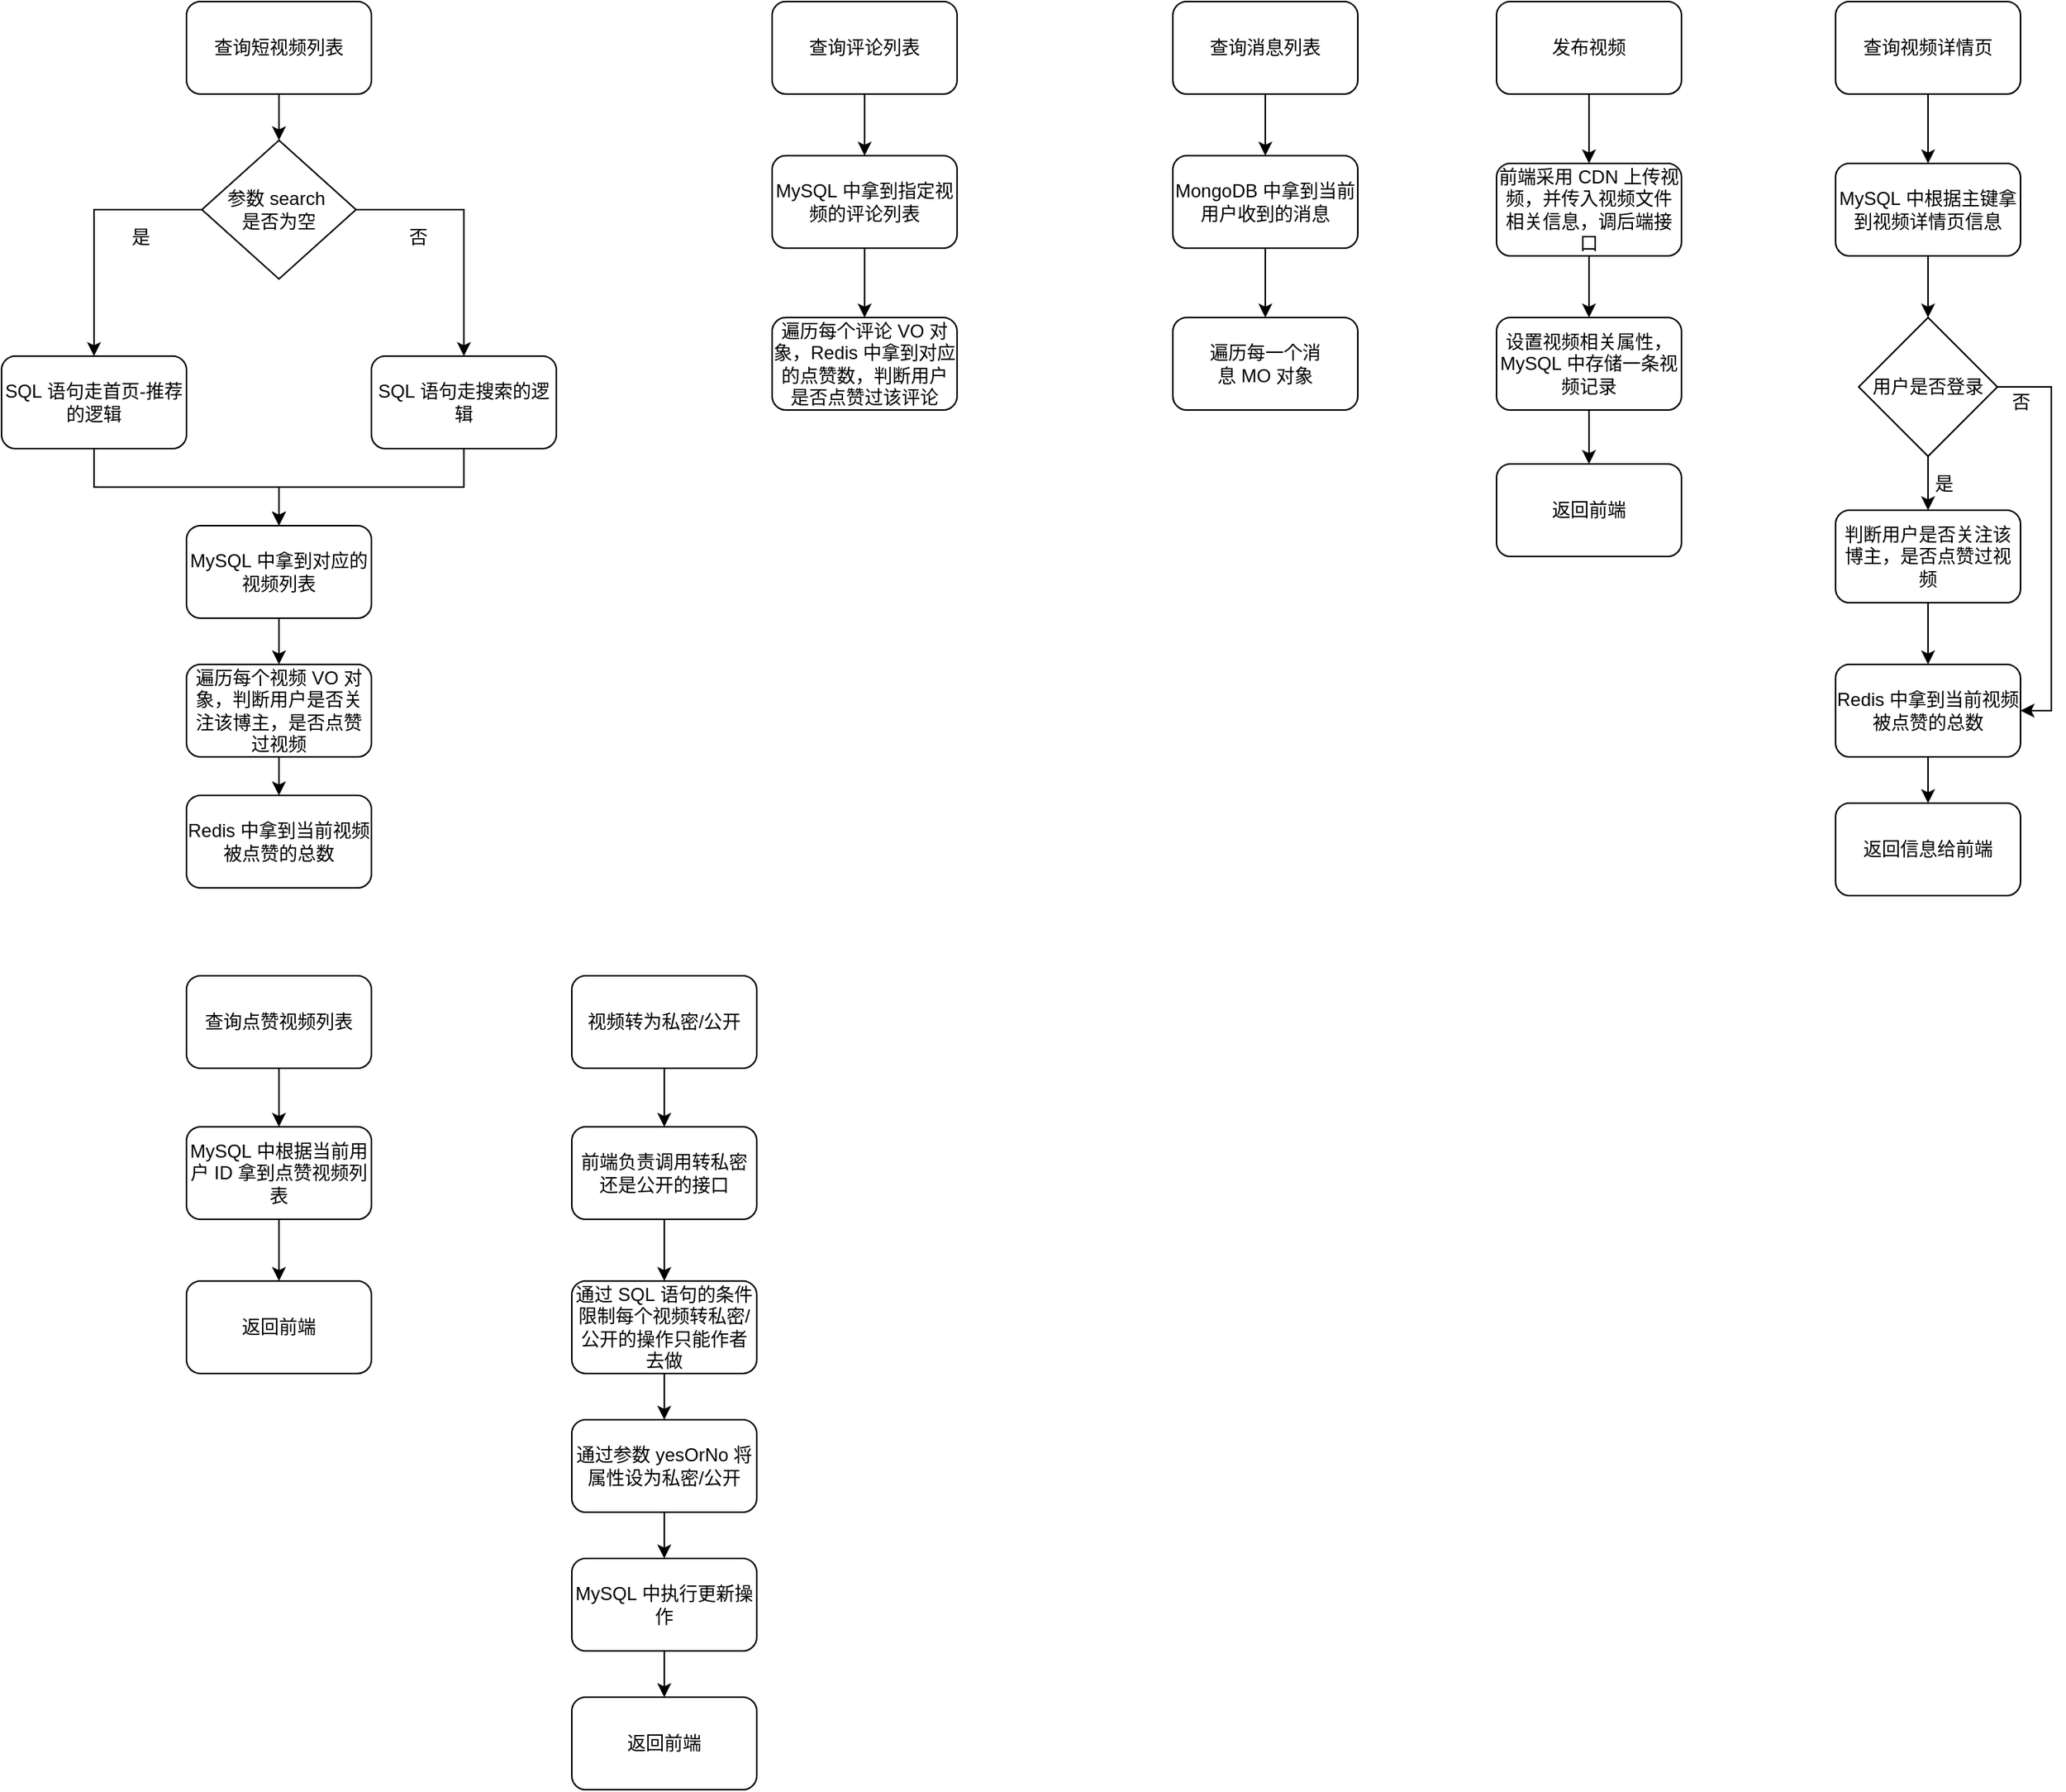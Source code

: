 <mxfile version="21.3.4" type="github">
  <diagram name="第 1 页" id="WXZ5FxBREvDLbD_KLT6q">
    <mxGraphModel dx="880" dy="452" grid="1" gridSize="10" guides="1" tooltips="1" connect="1" arrows="1" fold="1" page="1" pageScale="1" pageWidth="827" pageHeight="1169" math="0" shadow="0">
      <root>
        <mxCell id="0" />
        <mxCell id="1" parent="0" />
        <mxCell id="ibF3AnjWmkHCkzIqTZFg-5" value="" style="edgeStyle=orthogonalEdgeStyle;rounded=0;orthogonalLoop=1;jettySize=auto;html=1;" parent="1" source="ibF3AnjWmkHCkzIqTZFg-1" target="ibF3AnjWmkHCkzIqTZFg-4" edge="1">
          <mxGeometry relative="1" as="geometry" />
        </mxCell>
        <mxCell id="ibF3AnjWmkHCkzIqTZFg-1" value="查询短视频列表" style="rounded=1;whiteSpace=wrap;html=1;" parent="1" vertex="1">
          <mxGeometry x="140" y="40" width="120" height="60" as="geometry" />
        </mxCell>
        <mxCell id="ibF3AnjWmkHCkzIqTZFg-12" style="edgeStyle=orthogonalEdgeStyle;rounded=0;orthogonalLoop=1;jettySize=auto;html=1;" parent="1" source="ibF3AnjWmkHCkzIqTZFg-4" target="ibF3AnjWmkHCkzIqTZFg-8" edge="1">
          <mxGeometry relative="1" as="geometry" />
        </mxCell>
        <mxCell id="ibF3AnjWmkHCkzIqTZFg-13" style="edgeStyle=orthogonalEdgeStyle;rounded=0;orthogonalLoop=1;jettySize=auto;html=1;" parent="1" source="ibF3AnjWmkHCkzIqTZFg-4" target="ibF3AnjWmkHCkzIqTZFg-9" edge="1">
          <mxGeometry relative="1" as="geometry" />
        </mxCell>
        <mxCell id="ibF3AnjWmkHCkzIqTZFg-4" value="参数&amp;nbsp;search&amp;nbsp;&lt;br&gt;是否为空" style="rhombus;whiteSpace=wrap;html=1;" parent="1" vertex="1">
          <mxGeometry x="150" y="130" width="100" height="90" as="geometry" />
        </mxCell>
        <mxCell id="ibF3AnjWmkHCkzIqTZFg-17" style="edgeStyle=orthogonalEdgeStyle;rounded=0;orthogonalLoop=1;jettySize=auto;html=1;entryX=0.5;entryY=0;entryDx=0;entryDy=0;" parent="1" source="ibF3AnjWmkHCkzIqTZFg-8" target="ibF3AnjWmkHCkzIqTZFg-14" edge="1">
          <mxGeometry relative="1" as="geometry" />
        </mxCell>
        <mxCell id="ibF3AnjWmkHCkzIqTZFg-8" value="SQL&amp;nbsp;语句走首页-推荐的逻辑" style="rounded=1;whiteSpace=wrap;html=1;" parent="1" vertex="1">
          <mxGeometry x="20" y="270" width="120" height="60" as="geometry" />
        </mxCell>
        <mxCell id="ibF3AnjWmkHCkzIqTZFg-18" style="edgeStyle=orthogonalEdgeStyle;rounded=0;orthogonalLoop=1;jettySize=auto;html=1;entryX=0.5;entryY=0;entryDx=0;entryDy=0;" parent="1" source="ibF3AnjWmkHCkzIqTZFg-9" target="ibF3AnjWmkHCkzIqTZFg-14" edge="1">
          <mxGeometry relative="1" as="geometry" />
        </mxCell>
        <mxCell id="ibF3AnjWmkHCkzIqTZFg-9" value="SQL&amp;nbsp;语句走搜索的逻辑" style="rounded=1;whiteSpace=wrap;html=1;" parent="1" vertex="1">
          <mxGeometry x="260" y="270" width="120" height="60" as="geometry" />
        </mxCell>
        <mxCell id="ibF3AnjWmkHCkzIqTZFg-19" value="" style="edgeStyle=orthogonalEdgeStyle;rounded=0;orthogonalLoop=1;jettySize=auto;html=1;" parent="1" source="ibF3AnjWmkHCkzIqTZFg-14" target="ibF3AnjWmkHCkzIqTZFg-16" edge="1">
          <mxGeometry relative="1" as="geometry" />
        </mxCell>
        <mxCell id="ibF3AnjWmkHCkzIqTZFg-14" value="MySQL&amp;nbsp;中拿到对应的视频列表" style="rounded=1;whiteSpace=wrap;html=1;" parent="1" vertex="1">
          <mxGeometry x="140" y="380" width="120" height="60" as="geometry" />
        </mxCell>
        <mxCell id="ibF3AnjWmkHCkzIqTZFg-21" value="" style="edgeStyle=orthogonalEdgeStyle;rounded=0;orthogonalLoop=1;jettySize=auto;html=1;" parent="1" source="ibF3AnjWmkHCkzIqTZFg-16" target="ibF3AnjWmkHCkzIqTZFg-20" edge="1">
          <mxGeometry relative="1" as="geometry" />
        </mxCell>
        <mxCell id="ibF3AnjWmkHCkzIqTZFg-16" value="遍历每个视频&amp;nbsp;VO&amp;nbsp;对象，判断用户是否关注该博主，是否点赞过视频" style="whiteSpace=wrap;html=1;rounded=1;" parent="1" vertex="1">
          <mxGeometry x="140" y="470" width="120" height="60" as="geometry" />
        </mxCell>
        <mxCell id="ibF3AnjWmkHCkzIqTZFg-20" value="Redis&amp;nbsp;中拿到当前视频被点赞的总数" style="whiteSpace=wrap;html=1;rounded=1;" parent="1" vertex="1">
          <mxGeometry x="140" y="555" width="120" height="60" as="geometry" />
        </mxCell>
        <mxCell id="ibF3AnjWmkHCkzIqTZFg-22" value="是" style="text;html=1;align=center;verticalAlign=middle;resizable=0;points=[];autosize=1;strokeColor=none;fillColor=none;" parent="1" vertex="1">
          <mxGeometry x="90" y="178" width="40" height="30" as="geometry" />
        </mxCell>
        <mxCell id="ibF3AnjWmkHCkzIqTZFg-23" value="否" style="text;html=1;align=center;verticalAlign=middle;resizable=0;points=[];autosize=1;strokeColor=none;fillColor=none;" parent="1" vertex="1">
          <mxGeometry x="270" y="178" width="40" height="30" as="geometry" />
        </mxCell>
        <mxCell id="ibF3AnjWmkHCkzIqTZFg-27" value="" style="edgeStyle=orthogonalEdgeStyle;rounded=0;orthogonalLoop=1;jettySize=auto;html=1;" parent="1" source="ibF3AnjWmkHCkzIqTZFg-24" target="ibF3AnjWmkHCkzIqTZFg-25" edge="1">
          <mxGeometry relative="1" as="geometry" />
        </mxCell>
        <mxCell id="ibF3AnjWmkHCkzIqTZFg-24" value="查询评论列表" style="rounded=1;whiteSpace=wrap;html=1;" parent="1" vertex="1">
          <mxGeometry x="520" y="40" width="120" height="60" as="geometry" />
        </mxCell>
        <mxCell id="ibF3AnjWmkHCkzIqTZFg-28" value="" style="edgeStyle=orthogonalEdgeStyle;rounded=0;orthogonalLoop=1;jettySize=auto;html=1;" parent="1" source="ibF3AnjWmkHCkzIqTZFg-25" target="ibF3AnjWmkHCkzIqTZFg-26" edge="1">
          <mxGeometry relative="1" as="geometry" />
        </mxCell>
        <mxCell id="ibF3AnjWmkHCkzIqTZFg-25" value="MySQL&amp;nbsp;中拿到指定视频的评论列表" style="rounded=1;whiteSpace=wrap;html=1;" parent="1" vertex="1">
          <mxGeometry x="520" y="140" width="120" height="60" as="geometry" />
        </mxCell>
        <mxCell id="ibF3AnjWmkHCkzIqTZFg-26" value="遍历每个评论 VO&amp;nbsp;对象，Redis&amp;nbsp;中拿到对应的点赞数，判断用户是否点赞过该评论" style="whiteSpace=wrap;html=1;rounded=1;" parent="1" vertex="1">
          <mxGeometry x="520" y="245" width="120" height="60" as="geometry" />
        </mxCell>
        <mxCell id="Aljr57ed6nD0tev_MYhq-1" value="" style="edgeStyle=orthogonalEdgeStyle;rounded=0;orthogonalLoop=1;jettySize=auto;html=1;" parent="1" source="ibF3AnjWmkHCkzIqTZFg-29" target="ibF3AnjWmkHCkzIqTZFg-30" edge="1">
          <mxGeometry relative="1" as="geometry" />
        </mxCell>
        <mxCell id="ibF3AnjWmkHCkzIqTZFg-29" value="查询消息列表" style="rounded=1;whiteSpace=wrap;html=1;" parent="1" vertex="1">
          <mxGeometry x="780" y="40" width="120" height="60" as="geometry" />
        </mxCell>
        <mxCell id="Aljr57ed6nD0tev_MYhq-2" value="" style="edgeStyle=orthogonalEdgeStyle;rounded=0;orthogonalLoop=1;jettySize=auto;html=1;" parent="1" source="ibF3AnjWmkHCkzIqTZFg-30" target="ibF3AnjWmkHCkzIqTZFg-31" edge="1">
          <mxGeometry relative="1" as="geometry" />
        </mxCell>
        <mxCell id="ibF3AnjWmkHCkzIqTZFg-30" value="MongoDB&amp;nbsp;中拿到当前用户收到的消息" style="rounded=1;whiteSpace=wrap;html=1;" parent="1" vertex="1">
          <mxGeometry x="780" y="140" width="120" height="60" as="geometry" />
        </mxCell>
        <mxCell id="ibF3AnjWmkHCkzIqTZFg-31" value="遍历每一个消息&amp;nbsp;MO&amp;nbsp;对象" style="rounded=1;whiteSpace=wrap;html=1;" parent="1" vertex="1">
          <mxGeometry x="780" y="245" width="120" height="60" as="geometry" />
        </mxCell>
        <mxCell id="8bdIcVnPFg0Oljo9QeHm-5" value="" style="edgeStyle=orthogonalEdgeStyle;rounded=0;orthogonalLoop=1;jettySize=auto;html=1;" edge="1" parent="1" source="8bdIcVnPFg0Oljo9QeHm-2" target="8bdIcVnPFg0Oljo9QeHm-3">
          <mxGeometry relative="1" as="geometry" />
        </mxCell>
        <mxCell id="8bdIcVnPFg0Oljo9QeHm-2" value="查询点赞视频列表" style="rounded=1;whiteSpace=wrap;html=1;" vertex="1" parent="1">
          <mxGeometry x="140" y="672" width="120" height="60" as="geometry" />
        </mxCell>
        <mxCell id="8bdIcVnPFg0Oljo9QeHm-6" value="" style="edgeStyle=orthogonalEdgeStyle;rounded=0;orthogonalLoop=1;jettySize=auto;html=1;" edge="1" parent="1" source="8bdIcVnPFg0Oljo9QeHm-3" target="8bdIcVnPFg0Oljo9QeHm-4">
          <mxGeometry relative="1" as="geometry" />
        </mxCell>
        <mxCell id="8bdIcVnPFg0Oljo9QeHm-3" value="MySQL&amp;nbsp;中根据当前用户&amp;nbsp;ID&amp;nbsp;拿到点赞视频列表" style="rounded=1;whiteSpace=wrap;html=1;" vertex="1" parent="1">
          <mxGeometry x="140" y="770" width="120" height="60" as="geometry" />
        </mxCell>
        <mxCell id="8bdIcVnPFg0Oljo9QeHm-4" value="返回前端" style="rounded=1;whiteSpace=wrap;html=1;" vertex="1" parent="1">
          <mxGeometry x="140" y="870" width="120" height="60" as="geometry" />
        </mxCell>
        <mxCell id="8bdIcVnPFg0Oljo9QeHm-11" value="" style="edgeStyle=orthogonalEdgeStyle;rounded=0;orthogonalLoop=1;jettySize=auto;html=1;" edge="1" parent="1" source="8bdIcVnPFg0Oljo9QeHm-7" target="8bdIcVnPFg0Oljo9QeHm-8">
          <mxGeometry relative="1" as="geometry" />
        </mxCell>
        <mxCell id="8bdIcVnPFg0Oljo9QeHm-7" value="发布视频" style="rounded=1;whiteSpace=wrap;html=1;" vertex="1" parent="1">
          <mxGeometry x="990" y="40" width="120" height="60" as="geometry" />
        </mxCell>
        <mxCell id="8bdIcVnPFg0Oljo9QeHm-12" value="" style="edgeStyle=orthogonalEdgeStyle;rounded=0;orthogonalLoop=1;jettySize=auto;html=1;" edge="1" parent="1" source="8bdIcVnPFg0Oljo9QeHm-8" target="8bdIcVnPFg0Oljo9QeHm-9">
          <mxGeometry relative="1" as="geometry" />
        </mxCell>
        <mxCell id="8bdIcVnPFg0Oljo9QeHm-8" value="前端采用&amp;nbsp;CDN&amp;nbsp;上传视频，并传入视频文件相关信息，调后端接口" style="rounded=1;whiteSpace=wrap;html=1;" vertex="1" parent="1">
          <mxGeometry x="990" y="145" width="120" height="60" as="geometry" />
        </mxCell>
        <mxCell id="8bdIcVnPFg0Oljo9QeHm-14" value="" style="edgeStyle=orthogonalEdgeStyle;rounded=0;orthogonalLoop=1;jettySize=auto;html=1;" edge="1" parent="1" source="8bdIcVnPFg0Oljo9QeHm-9" target="8bdIcVnPFg0Oljo9QeHm-13">
          <mxGeometry relative="1" as="geometry" />
        </mxCell>
        <mxCell id="8bdIcVnPFg0Oljo9QeHm-9" value="设置视频相关属性，MySQL&amp;nbsp;中存储一条视频记录" style="rounded=1;whiteSpace=wrap;html=1;" vertex="1" parent="1">
          <mxGeometry x="990" y="245" width="120" height="60" as="geometry" />
        </mxCell>
        <mxCell id="8bdIcVnPFg0Oljo9QeHm-13" value="返回前端" style="rounded=1;whiteSpace=wrap;html=1;" vertex="1" parent="1">
          <mxGeometry x="990" y="340" width="120" height="60" as="geometry" />
        </mxCell>
        <mxCell id="8bdIcVnPFg0Oljo9QeHm-28" value="" style="edgeStyle=orthogonalEdgeStyle;rounded=0;orthogonalLoop=1;jettySize=auto;html=1;" edge="1" parent="1" source="8bdIcVnPFg0Oljo9QeHm-15" target="8bdIcVnPFg0Oljo9QeHm-16">
          <mxGeometry relative="1" as="geometry" />
        </mxCell>
        <mxCell id="8bdIcVnPFg0Oljo9QeHm-15" value="查询视频详情页" style="rounded=1;whiteSpace=wrap;html=1;" vertex="1" parent="1">
          <mxGeometry x="1210" y="40" width="120" height="60" as="geometry" />
        </mxCell>
        <mxCell id="8bdIcVnPFg0Oljo9QeHm-18" value="" style="edgeStyle=orthogonalEdgeStyle;rounded=0;orthogonalLoop=1;jettySize=auto;html=1;" edge="1" parent="1" source="8bdIcVnPFg0Oljo9QeHm-16" target="8bdIcVnPFg0Oljo9QeHm-17">
          <mxGeometry relative="1" as="geometry" />
        </mxCell>
        <mxCell id="8bdIcVnPFg0Oljo9QeHm-16" value="MySQL&amp;nbsp;中根据主键拿到视频详情页信息" style="rounded=1;whiteSpace=wrap;html=1;" vertex="1" parent="1">
          <mxGeometry x="1210" y="145" width="120" height="60" as="geometry" />
        </mxCell>
        <mxCell id="8bdIcVnPFg0Oljo9QeHm-21" value="" style="edgeStyle=orthogonalEdgeStyle;rounded=0;orthogonalLoop=1;jettySize=auto;html=1;" edge="1" parent="1" source="8bdIcVnPFg0Oljo9QeHm-17" target="8bdIcVnPFg0Oljo9QeHm-19">
          <mxGeometry relative="1" as="geometry" />
        </mxCell>
        <mxCell id="8bdIcVnPFg0Oljo9QeHm-23" style="edgeStyle=orthogonalEdgeStyle;rounded=0;orthogonalLoop=1;jettySize=auto;html=1;entryX=1;entryY=0.5;entryDx=0;entryDy=0;" edge="1" parent="1" source="8bdIcVnPFg0Oljo9QeHm-17" target="8bdIcVnPFg0Oljo9QeHm-20">
          <mxGeometry relative="1" as="geometry">
            <Array as="points">
              <mxPoint x="1350" y="290" />
              <mxPoint x="1350" y="500" />
            </Array>
          </mxGeometry>
        </mxCell>
        <mxCell id="8bdIcVnPFg0Oljo9QeHm-17" value="用户是否登录" style="rhombus;whiteSpace=wrap;html=1;" vertex="1" parent="1">
          <mxGeometry x="1225" y="245" width="90" height="90" as="geometry" />
        </mxCell>
        <mxCell id="8bdIcVnPFg0Oljo9QeHm-22" value="" style="edgeStyle=orthogonalEdgeStyle;rounded=0;orthogonalLoop=1;jettySize=auto;html=1;" edge="1" parent="1" source="8bdIcVnPFg0Oljo9QeHm-19" target="8bdIcVnPFg0Oljo9QeHm-20">
          <mxGeometry relative="1" as="geometry" />
        </mxCell>
        <mxCell id="8bdIcVnPFg0Oljo9QeHm-19" value="判断用户是否关注该博主，是否点赞过视频" style="rounded=1;whiteSpace=wrap;html=1;" vertex="1" parent="1">
          <mxGeometry x="1210" y="370" width="120" height="60" as="geometry" />
        </mxCell>
        <mxCell id="8bdIcVnPFg0Oljo9QeHm-27" value="" style="edgeStyle=orthogonalEdgeStyle;rounded=0;orthogonalLoop=1;jettySize=auto;html=1;" edge="1" parent="1" source="8bdIcVnPFg0Oljo9QeHm-20" target="8bdIcVnPFg0Oljo9QeHm-26">
          <mxGeometry relative="1" as="geometry" />
        </mxCell>
        <mxCell id="8bdIcVnPFg0Oljo9QeHm-20" value="Redis&amp;nbsp;中拿到当前视频被点赞的总数" style="whiteSpace=wrap;html=1;rounded=1;" vertex="1" parent="1">
          <mxGeometry x="1210" y="470" width="120" height="60" as="geometry" />
        </mxCell>
        <mxCell id="8bdIcVnPFg0Oljo9QeHm-24" value="是" style="text;html=1;align=center;verticalAlign=middle;resizable=0;points=[];autosize=1;strokeColor=none;fillColor=none;" vertex="1" parent="1">
          <mxGeometry x="1260" y="338" width="40" height="30" as="geometry" />
        </mxCell>
        <mxCell id="8bdIcVnPFg0Oljo9QeHm-25" value="否" style="text;html=1;align=center;verticalAlign=middle;resizable=0;points=[];autosize=1;strokeColor=none;fillColor=none;" vertex="1" parent="1">
          <mxGeometry x="1310" y="285" width="40" height="30" as="geometry" />
        </mxCell>
        <mxCell id="8bdIcVnPFg0Oljo9QeHm-26" value="返回信息给前端" style="whiteSpace=wrap;html=1;rounded=1;" vertex="1" parent="1">
          <mxGeometry x="1210" y="560" width="120" height="60" as="geometry" />
        </mxCell>
        <mxCell id="8bdIcVnPFg0Oljo9QeHm-31" value="" style="edgeStyle=orthogonalEdgeStyle;rounded=0;orthogonalLoop=1;jettySize=auto;html=1;" edge="1" parent="1" source="8bdIcVnPFg0Oljo9QeHm-29" target="8bdIcVnPFg0Oljo9QeHm-30">
          <mxGeometry relative="1" as="geometry" />
        </mxCell>
        <mxCell id="8bdIcVnPFg0Oljo9QeHm-29" value="视频转为私密/公开" style="rounded=1;whiteSpace=wrap;html=1;" vertex="1" parent="1">
          <mxGeometry x="390" y="672" width="120" height="60" as="geometry" />
        </mxCell>
        <mxCell id="8bdIcVnPFg0Oljo9QeHm-37" value="" style="edgeStyle=orthogonalEdgeStyle;rounded=0;orthogonalLoop=1;jettySize=auto;html=1;" edge="1" parent="1" source="8bdIcVnPFg0Oljo9QeHm-30" target="8bdIcVnPFg0Oljo9QeHm-34">
          <mxGeometry relative="1" as="geometry" />
        </mxCell>
        <mxCell id="8bdIcVnPFg0Oljo9QeHm-30" value="前端负责调用转私密还是公开的接口" style="rounded=1;whiteSpace=wrap;html=1;" vertex="1" parent="1">
          <mxGeometry x="390" y="770" width="120" height="60" as="geometry" />
        </mxCell>
        <mxCell id="8bdIcVnPFg0Oljo9QeHm-42" value="" style="edgeStyle=orthogonalEdgeStyle;rounded=0;orthogonalLoop=1;jettySize=auto;html=1;" edge="1" parent="1" source="8bdIcVnPFg0Oljo9QeHm-33" target="8bdIcVnPFg0Oljo9QeHm-35">
          <mxGeometry relative="1" as="geometry" />
        </mxCell>
        <mxCell id="8bdIcVnPFg0Oljo9QeHm-33" value="通过参数&amp;nbsp;yesOrNo 将属性设为私密/公开" style="rounded=1;whiteSpace=wrap;html=1;" vertex="1" parent="1">
          <mxGeometry x="390" y="960" width="120" height="60" as="geometry" />
        </mxCell>
        <mxCell id="8bdIcVnPFg0Oljo9QeHm-41" value="" style="edgeStyle=orthogonalEdgeStyle;rounded=0;orthogonalLoop=1;jettySize=auto;html=1;" edge="1" parent="1" source="8bdIcVnPFg0Oljo9QeHm-34" target="8bdIcVnPFg0Oljo9QeHm-33">
          <mxGeometry relative="1" as="geometry" />
        </mxCell>
        <mxCell id="8bdIcVnPFg0Oljo9QeHm-34" value="通过&amp;nbsp;SQL&amp;nbsp;语句的条件限制每个视频转私密/公开的操作只能作者去做" style="rounded=1;whiteSpace=wrap;html=1;" vertex="1" parent="1">
          <mxGeometry x="390" y="870" width="120" height="60" as="geometry" />
        </mxCell>
        <mxCell id="8bdIcVnPFg0Oljo9QeHm-43" value="" style="edgeStyle=orthogonalEdgeStyle;rounded=0;orthogonalLoop=1;jettySize=auto;html=1;" edge="1" parent="1" source="8bdIcVnPFg0Oljo9QeHm-35" target="8bdIcVnPFg0Oljo9QeHm-36">
          <mxGeometry relative="1" as="geometry" />
        </mxCell>
        <mxCell id="8bdIcVnPFg0Oljo9QeHm-35" value="MySQL&amp;nbsp;中执行更新操作" style="rounded=1;whiteSpace=wrap;html=1;" vertex="1" parent="1">
          <mxGeometry x="390" y="1050" width="120" height="60" as="geometry" />
        </mxCell>
        <mxCell id="8bdIcVnPFg0Oljo9QeHm-36" value="返回前端" style="rounded=1;whiteSpace=wrap;html=1;" vertex="1" parent="1">
          <mxGeometry x="390" y="1140" width="120" height="60" as="geometry" />
        </mxCell>
      </root>
    </mxGraphModel>
  </diagram>
</mxfile>
